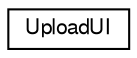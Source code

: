 digraph G
{
  edge [fontname="FreeSans",fontsize="10",labelfontname="FreeSans",labelfontsize="10"];
  node [fontname="FreeSans",fontsize="10",shape=record];
  rankdir="LR";
  Node1 [label="UploadUI",height=0.2,width=0.4,color="black", fillcolor="white", style="filled",URL="$classUploadUI.html"];
}
